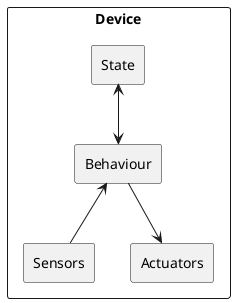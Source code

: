 @startuml demo1-device

skinparam BackgroundColor transparent
skinparam componentStyle rectangle

component "Device" {
  component "Behaviour" as bh
  component "Sensors" as sens
  component "Actuators" as act
  component "State" as state

  bh <-u-> state
  bh -d-> act
  bh <-d- sens
}
@enduml